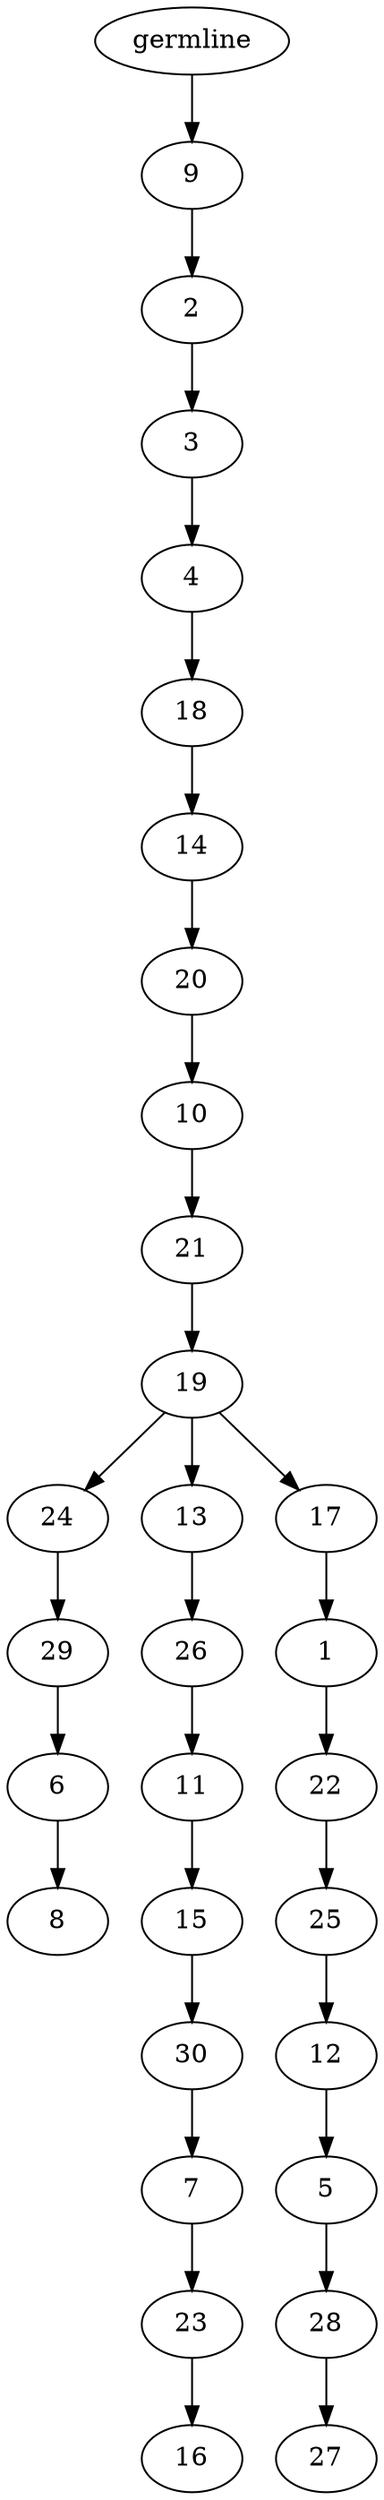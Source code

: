 digraph phylogeny {
	"30" [label="germline"];
	"30" -> "29";
	"29" [label="9"];
	"29" -> "28";
	"28" [label="2"];
	"28" -> "27";
	"27" [label="3"];
	"27" -> "26";
	"26" [label="4"];
	"26" -> "25";
	"25" [label="18"];
	"25" -> "24";
	"24" [label="14"];
	"24" -> "23";
	"23" [label="20"];
	"23" -> "22";
	"22" [label="10"];
	"22" -> "21";
	"21" [label="21"];
	"21" -> "20";
	"20" [label="19"];
	"20" -> "3";
	"3" [label="24"];
	"3" -> "2";
	"2" [label="29"];
	"2" -> "1";
	"1" [label="6"];
	"1" -> "0";
	"0" [label="8"];
	"20" -> "11";
	"11" [label="13"];
	"11" -> "10";
	"10" [label="26"];
	"10" -> "9";
	"9" [label="11"];
	"9" -> "8";
	"8" [label="15"];
	"8" -> "7";
	"7" [label="30"];
	"7" -> "6";
	"6" [label="7"];
	"6" -> "5";
	"5" [label="23"];
	"5" -> "4";
	"4" [label="16"];
	"20" -> "19";
	"19" [label="17"];
	"19" -> "18";
	"18" [label="1"];
	"18" -> "17";
	"17" [label="22"];
	"17" -> "16";
	"16" [label="25"];
	"16" -> "15";
	"15" [label="12"];
	"15" -> "14";
	"14" [label="5"];
	"14" -> "13";
	"13" [label="28"];
	"13" -> "12";
	"12" [label="27"];
}
